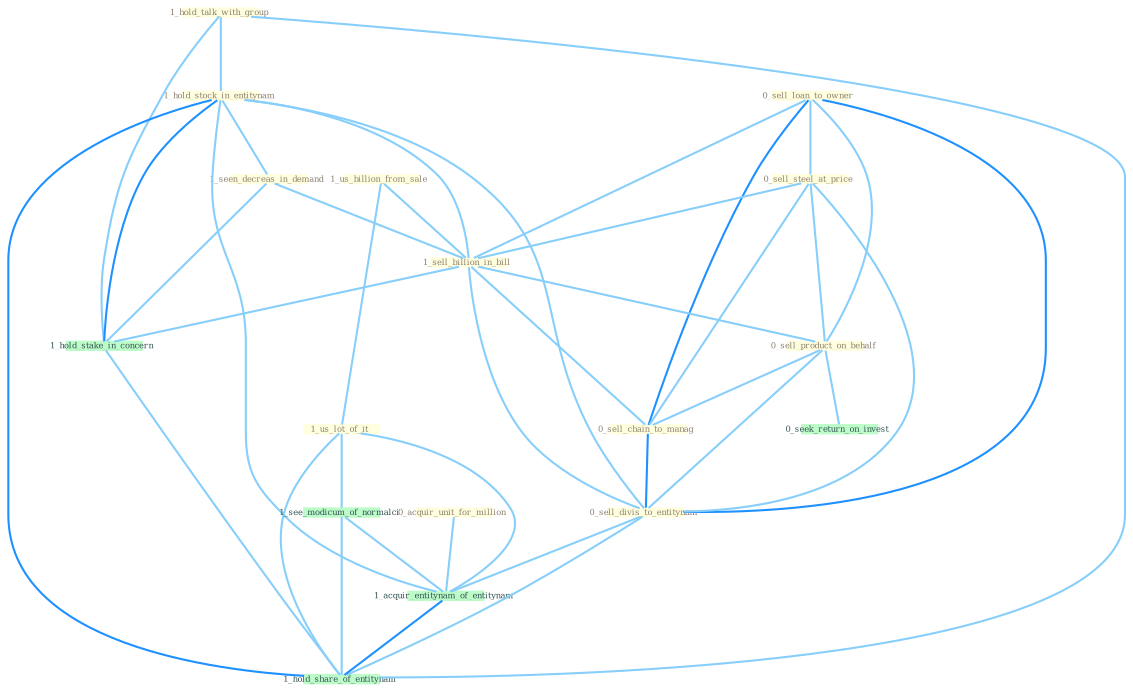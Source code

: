 Graph G{ 
    node
    [shape=polygon,style=filled,width=.5,height=.06,color="#BDFCC9",fixedsize=true,fontsize=4,
    fontcolor="#2f4f4f"];
    {node
    [color="#ffffe0", fontcolor="#8b7d6b"] "0_sell_loan_to_owner " "0_sell_steel_at_price " "1_hold_talk_with_group " "1_hold_stock_in_entitynam " "1_us_billion_from_sale " "1_seen_decreas_in_demand " "1_us_lot_of_it " "0_acquir_unit_for_million " "1_sell_billion_in_bill " "0_sell_product_on_behalf " "0_sell_chain_to_manag " "0_sell_divis_to_entitynam "}
{node [color="#fff0f5", fontcolor="#b22222"]}
edge [color="#B0E2FF"];

	"0_sell_loan_to_owner " -- "0_sell_steel_at_price " [w="1", color="#87cefa" ];
	"0_sell_loan_to_owner " -- "1_sell_billion_in_bill " [w="1", color="#87cefa" ];
	"0_sell_loan_to_owner " -- "0_sell_product_on_behalf " [w="1", color="#87cefa" ];
	"0_sell_loan_to_owner " -- "0_sell_chain_to_manag " [w="2", color="#1e90ff" , len=0.8];
	"0_sell_loan_to_owner " -- "0_sell_divis_to_entitynam " [w="2", color="#1e90ff" , len=0.8];
	"0_sell_steel_at_price " -- "1_sell_billion_in_bill " [w="1", color="#87cefa" ];
	"0_sell_steel_at_price " -- "0_sell_product_on_behalf " [w="1", color="#87cefa" ];
	"0_sell_steel_at_price " -- "0_sell_chain_to_manag " [w="1", color="#87cefa" ];
	"0_sell_steel_at_price " -- "0_sell_divis_to_entitynam " [w="1", color="#87cefa" ];
	"1_hold_talk_with_group " -- "1_hold_stock_in_entitynam " [w="1", color="#87cefa" ];
	"1_hold_talk_with_group " -- "1_hold_stake_in_concern " [w="1", color="#87cefa" ];
	"1_hold_talk_with_group " -- "1_hold_share_of_entitynam " [w="1", color="#87cefa" ];
	"1_hold_stock_in_entitynam " -- "1_seen_decreas_in_demand " [w="1", color="#87cefa" ];
	"1_hold_stock_in_entitynam " -- "1_sell_billion_in_bill " [w="1", color="#87cefa" ];
	"1_hold_stock_in_entitynam " -- "0_sell_divis_to_entitynam " [w="1", color="#87cefa" ];
	"1_hold_stock_in_entitynam " -- "1_hold_stake_in_concern " [w="2", color="#1e90ff" , len=0.8];
	"1_hold_stock_in_entitynam " -- "1_acquir_entitynam_of_entitynam " [w="1", color="#87cefa" ];
	"1_hold_stock_in_entitynam " -- "1_hold_share_of_entitynam " [w="2", color="#1e90ff" , len=0.8];
	"1_us_billion_from_sale " -- "1_us_lot_of_it " [w="1", color="#87cefa" ];
	"1_us_billion_from_sale " -- "1_sell_billion_in_bill " [w="1", color="#87cefa" ];
	"1_seen_decreas_in_demand " -- "1_sell_billion_in_bill " [w="1", color="#87cefa" ];
	"1_seen_decreas_in_demand " -- "1_hold_stake_in_concern " [w="1", color="#87cefa" ];
	"1_us_lot_of_it " -- "1_see_modicum_of_normalci " [w="1", color="#87cefa" ];
	"1_us_lot_of_it " -- "1_acquir_entitynam_of_entitynam " [w="1", color="#87cefa" ];
	"1_us_lot_of_it " -- "1_hold_share_of_entitynam " [w="1", color="#87cefa" ];
	"0_acquir_unit_for_million " -- "1_acquir_entitynam_of_entitynam " [w="1", color="#87cefa" ];
	"1_sell_billion_in_bill " -- "0_sell_product_on_behalf " [w="1", color="#87cefa" ];
	"1_sell_billion_in_bill " -- "0_sell_chain_to_manag " [w="1", color="#87cefa" ];
	"1_sell_billion_in_bill " -- "0_sell_divis_to_entitynam " [w="1", color="#87cefa" ];
	"1_sell_billion_in_bill " -- "1_hold_stake_in_concern " [w="1", color="#87cefa" ];
	"0_sell_product_on_behalf " -- "0_sell_chain_to_manag " [w="1", color="#87cefa" ];
	"0_sell_product_on_behalf " -- "0_sell_divis_to_entitynam " [w="1", color="#87cefa" ];
	"0_sell_product_on_behalf " -- "0_seek_return_on_invest " [w="1", color="#87cefa" ];
	"0_sell_chain_to_manag " -- "0_sell_divis_to_entitynam " [w="2", color="#1e90ff" , len=0.8];
	"0_sell_divis_to_entitynam " -- "1_acquir_entitynam_of_entitynam " [w="1", color="#87cefa" ];
	"0_sell_divis_to_entitynam " -- "1_hold_share_of_entitynam " [w="1", color="#87cefa" ];
	"1_hold_stake_in_concern " -- "1_hold_share_of_entitynam " [w="1", color="#87cefa" ];
	"1_see_modicum_of_normalci " -- "1_acquir_entitynam_of_entitynam " [w="1", color="#87cefa" ];
	"1_see_modicum_of_normalci " -- "1_hold_share_of_entitynam " [w="1", color="#87cefa" ];
	"1_acquir_entitynam_of_entitynam " -- "1_hold_share_of_entitynam " [w="2", color="#1e90ff" , len=0.8];
}